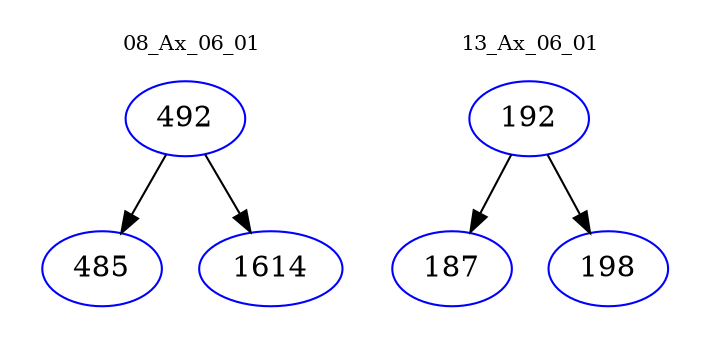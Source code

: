 digraph{
subgraph cluster_0 {
color = white
label = "08_Ax_06_01";
fontsize=10;
T0_492 [label="492", color="blue"]
T0_492 -> T0_485 [color="black"]
T0_485 [label="485", color="blue"]
T0_492 -> T0_1614 [color="black"]
T0_1614 [label="1614", color="blue"]
}
subgraph cluster_1 {
color = white
label = "13_Ax_06_01";
fontsize=10;
T1_192 [label="192", color="blue"]
T1_192 -> T1_187 [color="black"]
T1_187 [label="187", color="blue"]
T1_192 -> T1_198 [color="black"]
T1_198 [label="198", color="blue"]
}
}
